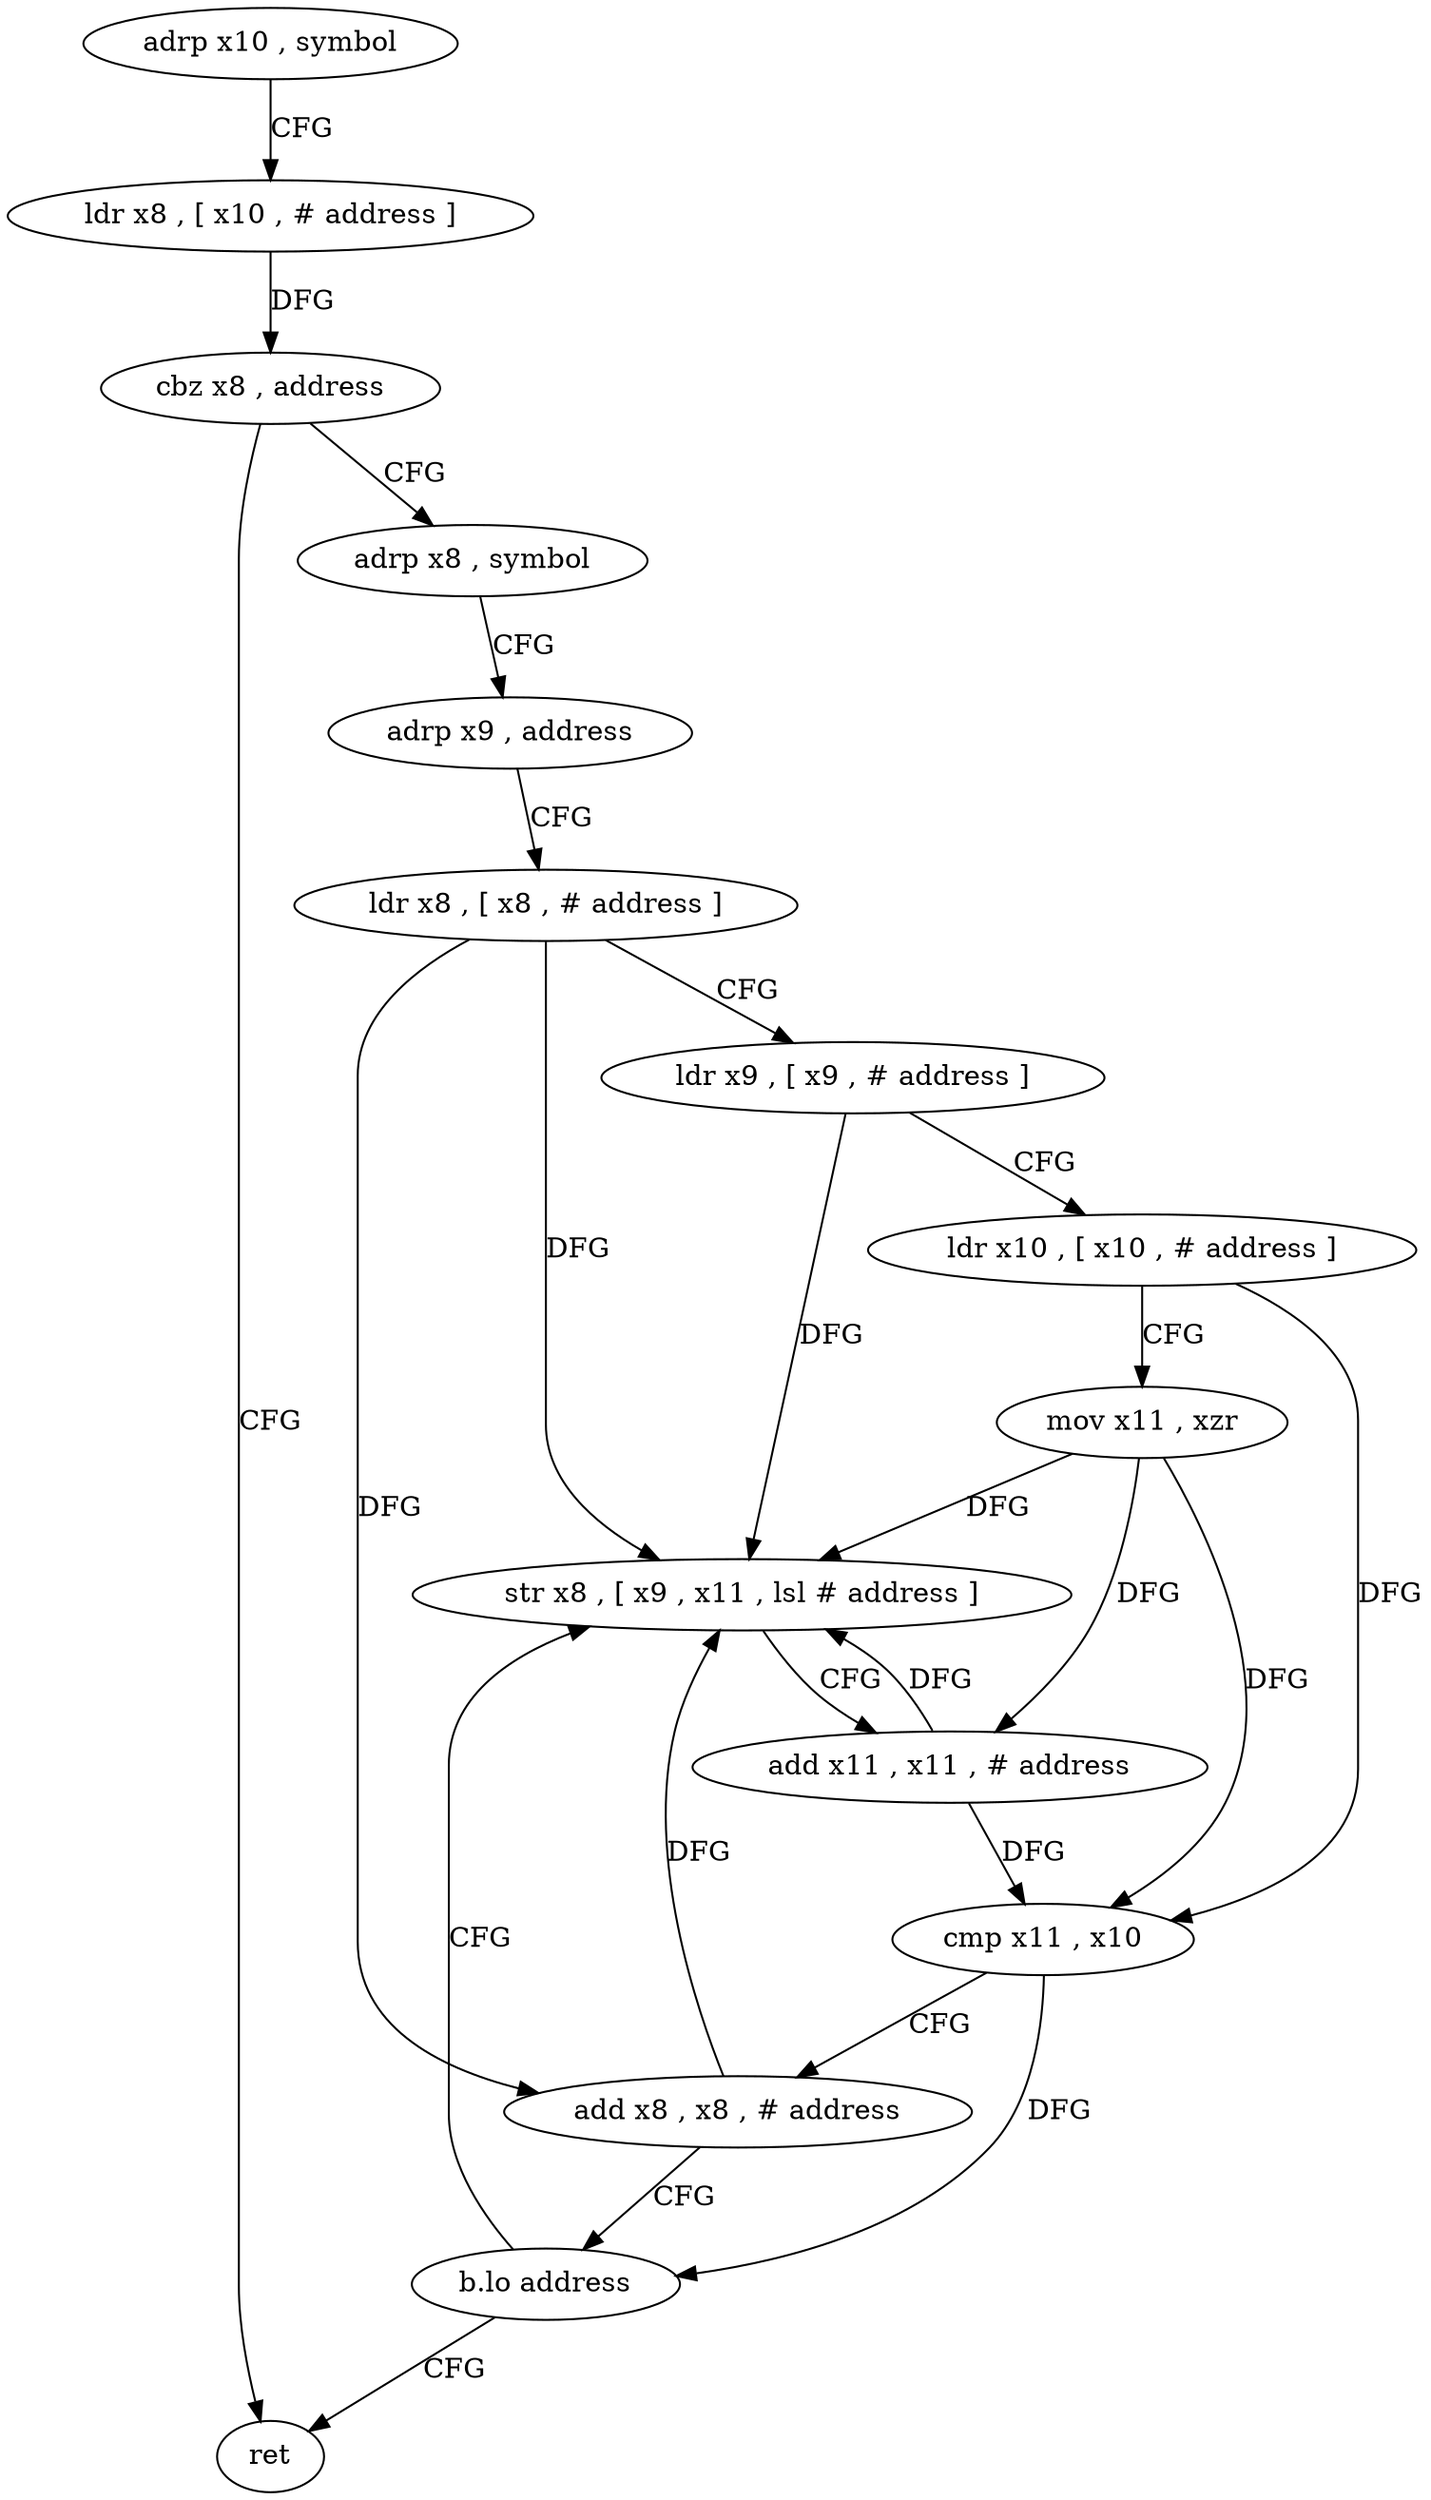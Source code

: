digraph "func" {
"4225152" [label = "adrp x10 , symbol" ]
"4225156" [label = "ldr x8 , [ x10 , # address ]" ]
"4225160" [label = "cbz x8 , address" ]
"4225208" [label = "ret" ]
"4225164" [label = "adrp x8 , symbol" ]
"4225168" [label = "adrp x9 , address" ]
"4225172" [label = "ldr x8 , [ x8 , # address ]" ]
"4225176" [label = "ldr x9 , [ x9 , # address ]" ]
"4225180" [label = "ldr x10 , [ x10 , # address ]" ]
"4225184" [label = "mov x11 , xzr" ]
"4225188" [label = "str x8 , [ x9 , x11 , lsl # address ]" ]
"4225192" [label = "add x11 , x11 , # address" ]
"4225196" [label = "cmp x11 , x10" ]
"4225200" [label = "add x8 , x8 , # address" ]
"4225204" [label = "b.lo address" ]
"4225152" -> "4225156" [ label = "CFG" ]
"4225156" -> "4225160" [ label = "DFG" ]
"4225160" -> "4225208" [ label = "CFG" ]
"4225160" -> "4225164" [ label = "CFG" ]
"4225164" -> "4225168" [ label = "CFG" ]
"4225168" -> "4225172" [ label = "CFG" ]
"4225172" -> "4225176" [ label = "CFG" ]
"4225172" -> "4225188" [ label = "DFG" ]
"4225172" -> "4225200" [ label = "DFG" ]
"4225176" -> "4225180" [ label = "CFG" ]
"4225176" -> "4225188" [ label = "DFG" ]
"4225180" -> "4225184" [ label = "CFG" ]
"4225180" -> "4225196" [ label = "DFG" ]
"4225184" -> "4225188" [ label = "DFG" ]
"4225184" -> "4225192" [ label = "DFG" ]
"4225184" -> "4225196" [ label = "DFG" ]
"4225188" -> "4225192" [ label = "CFG" ]
"4225192" -> "4225196" [ label = "DFG" ]
"4225192" -> "4225188" [ label = "DFG" ]
"4225196" -> "4225200" [ label = "CFG" ]
"4225196" -> "4225204" [ label = "DFG" ]
"4225200" -> "4225204" [ label = "CFG" ]
"4225200" -> "4225188" [ label = "DFG" ]
"4225204" -> "4225188" [ label = "CFG" ]
"4225204" -> "4225208" [ label = "CFG" ]
}
